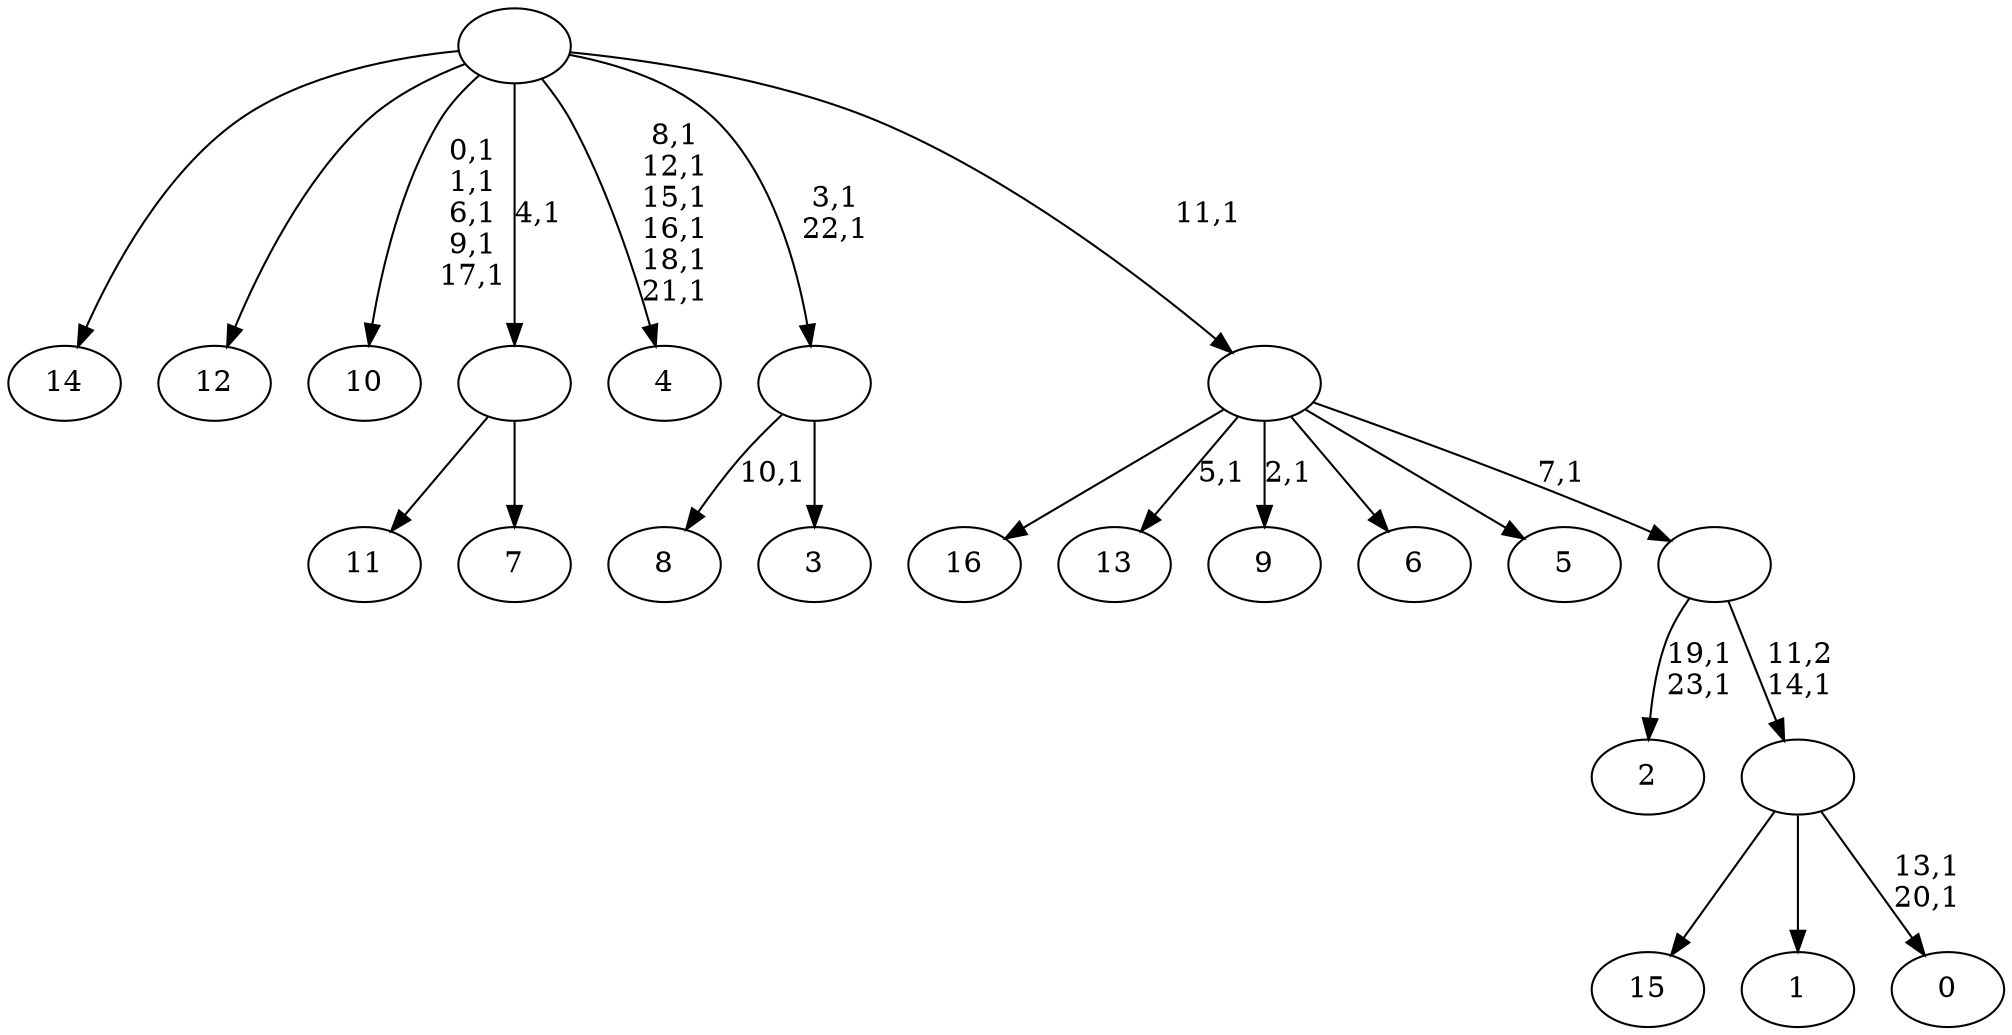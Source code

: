 digraph T {
	41 [label="16"]
	40 [label="15"]
	39 [label="14"]
	38 [label="13"]
	36 [label="12"]
	35 [label="11"]
	34 [label="10"]
	28 [label="9"]
	26 [label="8"]
	24 [label="7"]
	23 [label=""]
	22 [label="6"]
	21 [label="5"]
	20 [label="4"]
	13 [label="3"]
	12 [label=""]
	10 [label="2"]
	7 [label="1"]
	6 [label="0"]
	3 [label=""]
	2 [label=""]
	1 [label=""]
	0 [label=""]
	23 -> 35 [label=""]
	23 -> 24 [label=""]
	12 -> 26 [label="10,1"]
	12 -> 13 [label=""]
	3 -> 6 [label="13,1\n20,1"]
	3 -> 40 [label=""]
	3 -> 7 [label=""]
	2 -> 10 [label="19,1\n23,1"]
	2 -> 3 [label="11,2\n14,1"]
	1 -> 28 [label="2,1"]
	1 -> 38 [label="5,1"]
	1 -> 41 [label=""]
	1 -> 22 [label=""]
	1 -> 21 [label=""]
	1 -> 2 [label="7,1"]
	0 -> 12 [label="3,1\n22,1"]
	0 -> 20 [label="8,1\n12,1\n15,1\n16,1\n18,1\n21,1"]
	0 -> 34 [label="0,1\n1,1\n6,1\n9,1\n17,1"]
	0 -> 39 [label=""]
	0 -> 36 [label=""]
	0 -> 23 [label="4,1"]
	0 -> 1 [label="11,1"]
}
